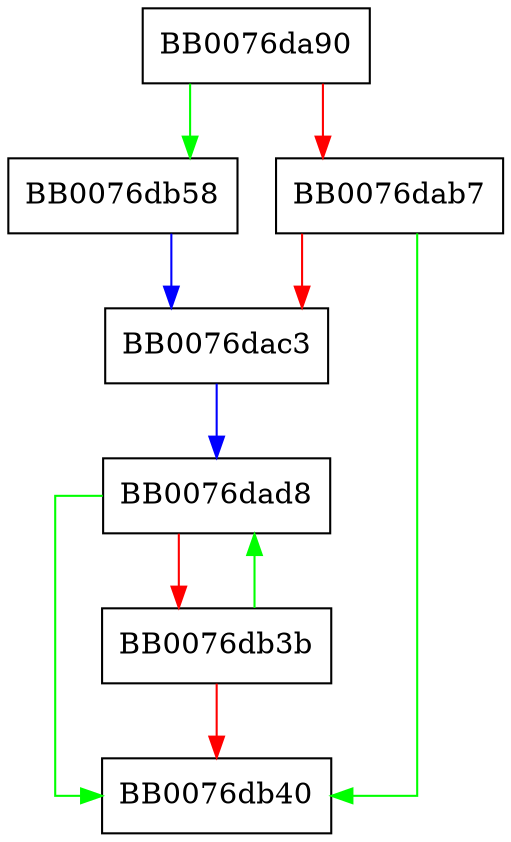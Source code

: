 digraph seed_cfb128_cipher {
  node [shape="box"];
  graph [splines=ortho];
  BB0076da90 -> BB0076db58 [color="green"];
  BB0076da90 -> BB0076dab7 [color="red"];
  BB0076dab7 -> BB0076db40 [color="green"];
  BB0076dab7 -> BB0076dac3 [color="red"];
  BB0076dac3 -> BB0076dad8 [color="blue"];
  BB0076dad8 -> BB0076db40 [color="green"];
  BB0076dad8 -> BB0076db3b [color="red"];
  BB0076db3b -> BB0076dad8 [color="green"];
  BB0076db3b -> BB0076db40 [color="red"];
  BB0076db58 -> BB0076dac3 [color="blue"];
}